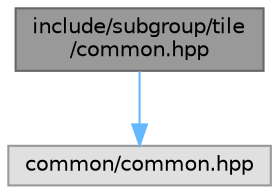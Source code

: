 digraph "include/subgroup/tile/common.hpp"
{
 // LATEX_PDF_SIZE
  bgcolor="transparent";
  edge [fontname=Helvetica,fontsize=10,labelfontname=Helvetica,labelfontsize=10];
  node [fontname=Helvetica,fontsize=10,shape=box,height=0.2,width=0.4];
  Node1 [id="Node000001",label="include/subgroup/tile\l/common.hpp",height=0.2,width=0.4,color="gray40", fillcolor="grey60", style="filled", fontcolor="black",tooltip="C++ API."];
  Node1 -> Node2 [id="edge1_Node000001_Node000002",color="steelblue1",style="solid",tooltip=" "];
  Node2 [id="Node000002",label="common/common.hpp",height=0.2,width=0.4,color="grey60", fillcolor="#E0E0E0", style="filled",tooltip=" "];
}
